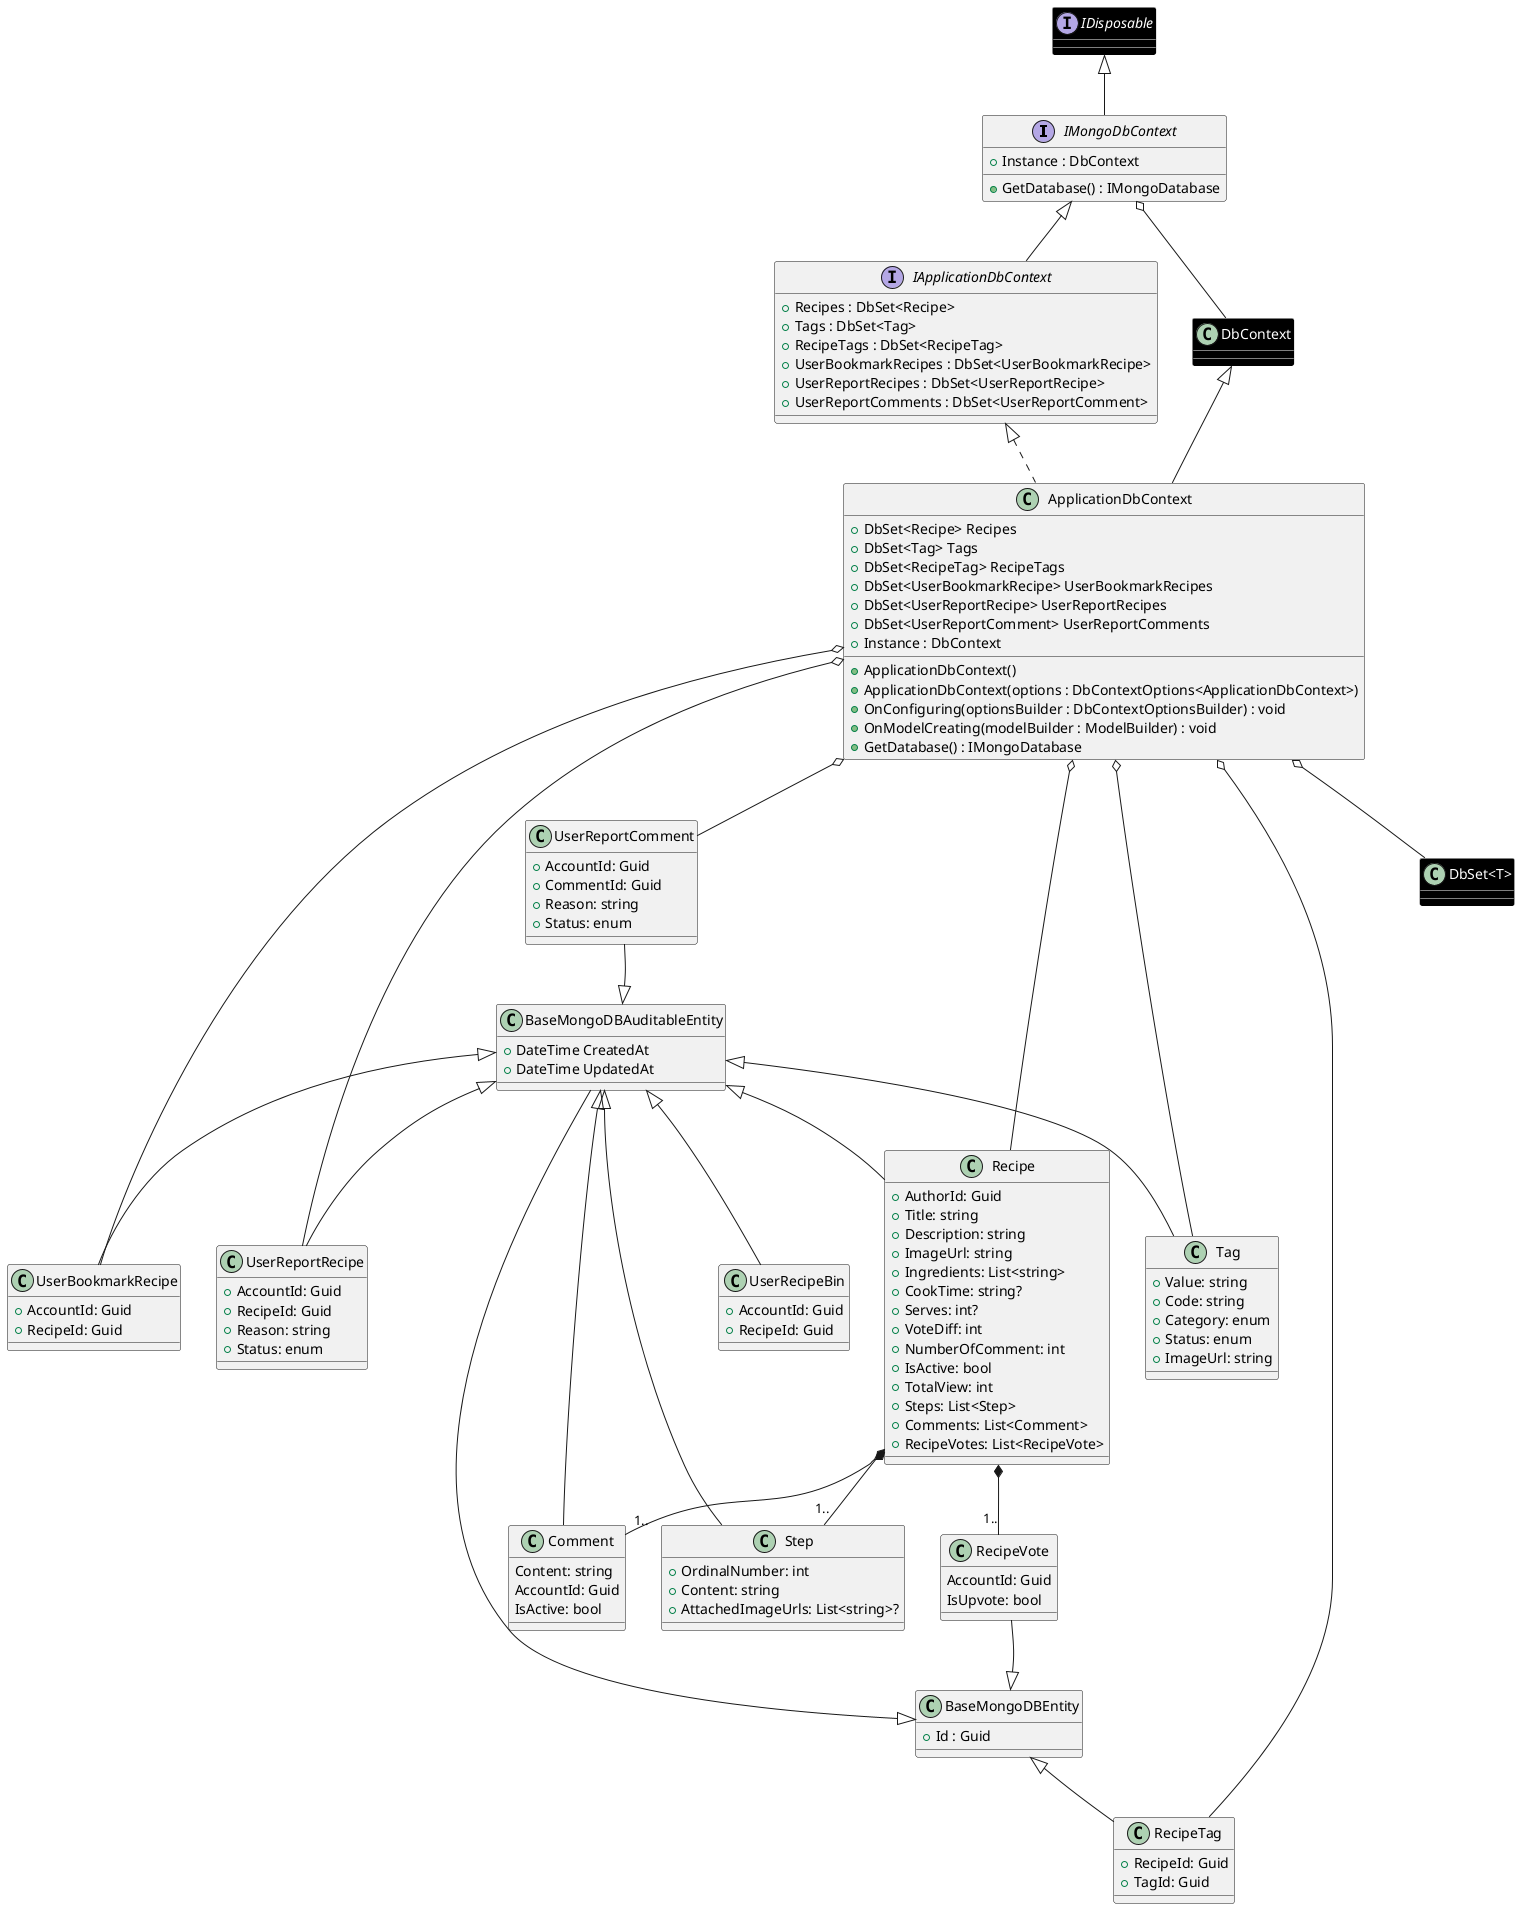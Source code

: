 @startuml AccountDbContext

interface IMongoDbContext extends IDisposable {
    +Instance : DbContext
    +GetDatabase() : IMongoDatabase
}
' ========= Entity class =========
class BaseMongoDBEntity {
    +Id : Guid
}

class BaseMongoDBAuditableEntity extends BaseMongoDBEntity {
    +DateTime CreatedAt
    +DateTime UpdatedAt
}

class Recipe extends BaseMongoDBAuditableEntity {
    +AuthorId: Guid
    +Title: string
    +Description: string
    +ImageUrl: string
    +Ingredients: List<string>
    +CookTime: string?
    +Serves: int?
    +VoteDiff: int
    +NumberOfComment: int
    +IsActive: bool
    +TotalView: int
    +Steps: List<Step>
    +Comments: List<Comment>
    +RecipeVotes: List<RecipeVote>
}

class Step extends BaseMongoDBAuditableEntity {
    +OrdinalNumber: int
    +Content: string
    +AttachedImageUrls: List<string>?
}

class Comment extends BaseMongoDBAuditableEntity {
    Content: string
    AccountId: Guid
    IsActive: bool
}

class RecipeVote extends BaseMongoDBEntity {
    AccountId: Guid
    IsUpvote: bool
}

class Tag extends BaseMongoDBAuditableEntity {
    +Value: string
    +Code: string
    +Category: enum
    +Status: enum
    +ImageUrl: string
}

class RecipeTag extends BaseMongoDBEntity {
    +RecipeId: Guid
    +TagId: Guid
}

class UserBookmarkRecipe extends BaseMongoDBAuditableEntity {
    +AccountId: Guid
    +RecipeId: Guid
}

class UserReportRecipe extends BaseMongoDBAuditableEntity {
    +AccountId: Guid
    +RecipeId: Guid
    +Reason: string
    +Status: enum
}

class UserReportComment extends BaseMongoDBAuditableEntity {
    +AccountId: Guid
    +CommentId: Guid
    +Reason: string
    +Status: enum
}

class UserRecipeBin extends BaseMongoDBAuditableEntity {
    +AccountId: Guid
    +RecipeId: Guid
}
interface IApplicationDbContext extends IMongoDbContext {
    + Recipes : DbSet<Recipe>
    + Tags : DbSet<Tag>
    + RecipeTags : DbSet<RecipeTag>
    + UserBookmarkRecipes : DbSet<UserBookmarkRecipe>
    + UserReportRecipes : DbSet<UserReportRecipe>
    + UserReportComments : DbSet<UserReportComment>
}
class ApplicationDbContext extends DbContext implements IApplicationDbContext {
    +DbSet<Recipe> Recipes
    +DbSet<Tag> Tags
    +DbSet<RecipeTag> RecipeTags
    +DbSet<UserBookmarkRecipe> UserBookmarkRecipes
    +DbSet<UserReportRecipe> UserReportRecipes
    +DbSet<UserReportComment> UserReportComments
    +Instance : DbContext
    +ApplicationDbContext()
    +ApplicationDbContext(options : DbContextOptions<ApplicationDbContext>)
    +OnConfiguring(optionsBuilder : DbContextOptionsBuilder) : void
    +OnModelCreating(modelBuilder : ModelBuilder) : void
    +GetDatabase() : IMongoDatabase
}

' ========= Library class =========
interface IDisposable #black;line:white;text:white
class "DbSet<T>" #black;line:white;text:white
class DbContext #black;line:white;text:white

IMongoDbContext o-- DbContext

' IApplicationDbContext o-- "DbSet<T>"
' IApplicationDbContext o-- Recipe
' IApplicationDbContext o-- Tag
' IApplicationDbContext o-- RecipeTag
' IApplicationDbContext o-- UserBookmarkRecipe
' IApplicationDbContext o-- UserReportRecipe
' IApplicationDbContext o-- UserReportComment

ApplicationDbContext o-- "DbSet<T>"
ApplicationDbContext o-- Recipe
ApplicationDbContext o-- Tag
ApplicationDbContext o-- RecipeTag
ApplicationDbContext o-- UserBookmarkRecipe
ApplicationDbContext o-- UserReportRecipe
ApplicationDbContext o-- UserReportComment

' =========== Style ==============

ApplicationDbContext o-[hidden]down- "DbSet<T>"
ApplicationDbContext o-[hidden]down- Recipe
ApplicationDbContext o-[hidden]down- Tag
ApplicationDbContext o-[hidden]down- RecipeTag
ApplicationDbContext o-[hidden]down- UserBookmarkRecipe

BaseMongoDBAuditableEntity -[hidden]right- BaseMongoDBEntity 
BaseMongoDBAuditableEntity -[hidden]up- Recipe 
BaseMongoDBAuditableEntity -[hidden]up- Step 
BaseMongoDBAuditableEntity -[hidden]up- Comment 
BaseMongoDBEntity -[hidden]up- RecipeVote 
BaseMongoDBAuditableEntity -[hidden]up- Tag 
BaseMongoDBEntity -[hidden]up- RecipeTag 
BaseMongoDBAuditableEntity -[hidden]up- UserBookmarkRecipe 
BaseMongoDBAuditableEntity -[hidden]up- UserReportRecipe
BaseMongoDBAuditableEntity -[hidden]up- UserReportComment 

Recipe *--"1.." Step
Recipe *--"1.." Comment
Recipe *--"1.." RecipeVote

@enduml